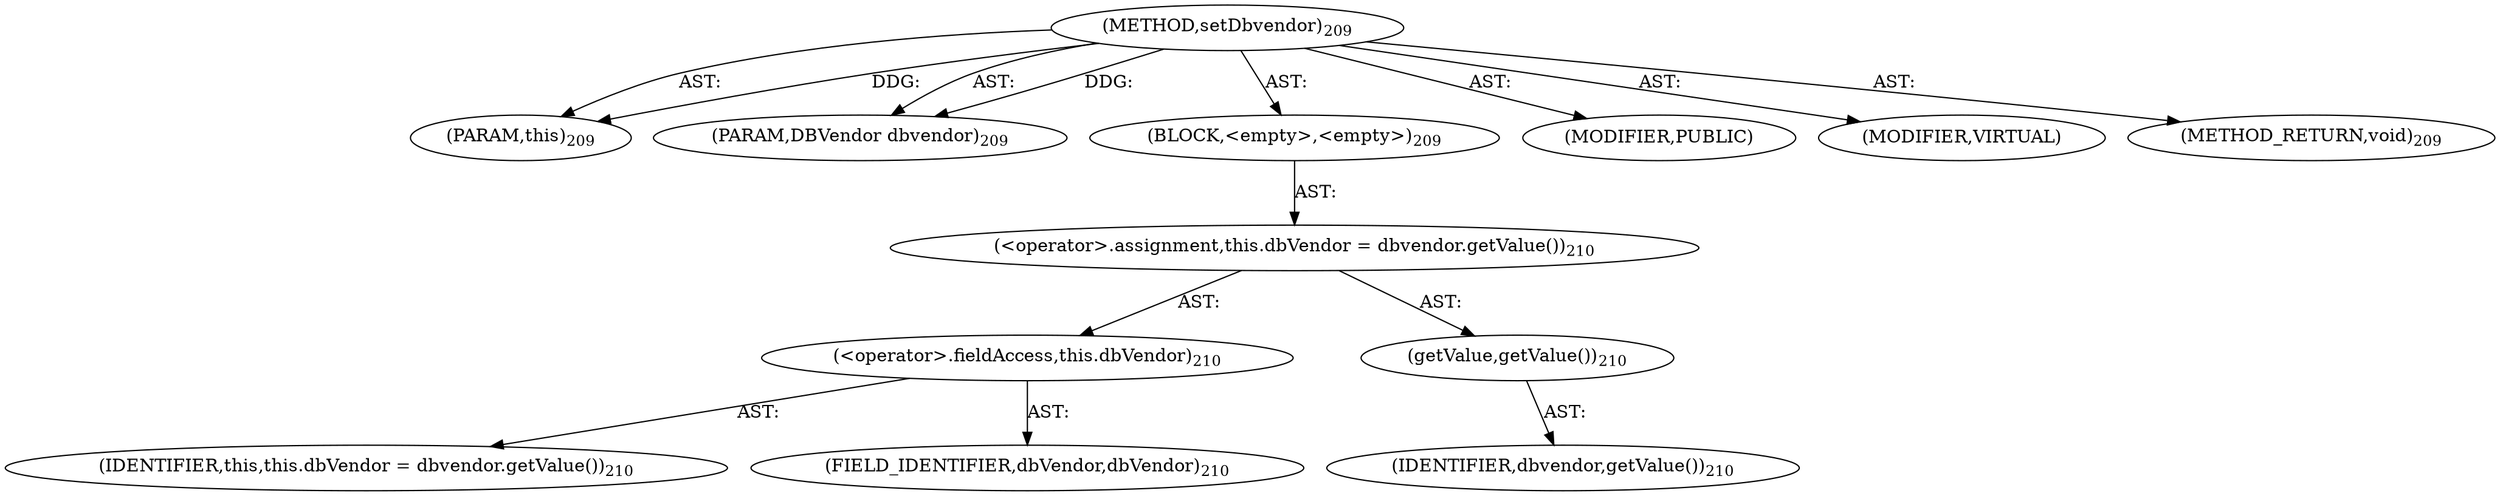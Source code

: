 digraph "setDbvendor" {  
"111669149700" [label = <(METHOD,setDbvendor)<SUB>209</SUB>> ]
"115964116994" [label = <(PARAM,this)<SUB>209</SUB>> ]
"115964117027" [label = <(PARAM,DBVendor dbvendor)<SUB>209</SUB>> ]
"25769803781" [label = <(BLOCK,&lt;empty&gt;,&lt;empty&gt;)<SUB>209</SUB>> ]
"30064771088" [label = <(&lt;operator&gt;.assignment,this.dbVendor = dbvendor.getValue())<SUB>210</SUB>> ]
"30064771089" [label = <(&lt;operator&gt;.fieldAccess,this.dbVendor)<SUB>210</SUB>> ]
"68719476738" [label = <(IDENTIFIER,this,this.dbVendor = dbvendor.getValue())<SUB>210</SUB>> ]
"55834574853" [label = <(FIELD_IDENTIFIER,dbVendor,dbVendor)<SUB>210</SUB>> ]
"30064771090" [label = <(getValue,getValue())<SUB>210</SUB>> ]
"68719476806" [label = <(IDENTIFIER,dbvendor,getValue())<SUB>210</SUB>> ]
"133143986219" [label = <(MODIFIER,PUBLIC)> ]
"133143986220" [label = <(MODIFIER,VIRTUAL)> ]
"128849018884" [label = <(METHOD_RETURN,void)<SUB>209</SUB>> ]
  "111669149700" -> "115964116994"  [ label = "AST: "] 
  "111669149700" -> "115964117027"  [ label = "AST: "] 
  "111669149700" -> "25769803781"  [ label = "AST: "] 
  "111669149700" -> "133143986219"  [ label = "AST: "] 
  "111669149700" -> "133143986220"  [ label = "AST: "] 
  "111669149700" -> "128849018884"  [ label = "AST: "] 
  "25769803781" -> "30064771088"  [ label = "AST: "] 
  "30064771088" -> "30064771089"  [ label = "AST: "] 
  "30064771088" -> "30064771090"  [ label = "AST: "] 
  "30064771089" -> "68719476738"  [ label = "AST: "] 
  "30064771089" -> "55834574853"  [ label = "AST: "] 
  "30064771090" -> "68719476806"  [ label = "AST: "] 
  "111669149700" -> "115964116994"  [ label = "DDG: "] 
  "111669149700" -> "115964117027"  [ label = "DDG: "] 
}
